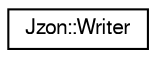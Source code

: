 digraph "Graphical Class Hierarchy"
{
  edge [fontname="FreeSans",fontsize="10",labelfontname="FreeSans",labelfontsize="10"];
  node [fontname="FreeSans",fontsize="10",shape=record];
  rankdir="LR";
  Node1 [label="Jzon::Writer",height=0.2,width=0.4,color="black", fillcolor="white", style="filled",URL="$classJzon_1_1Writer.html"];
}

